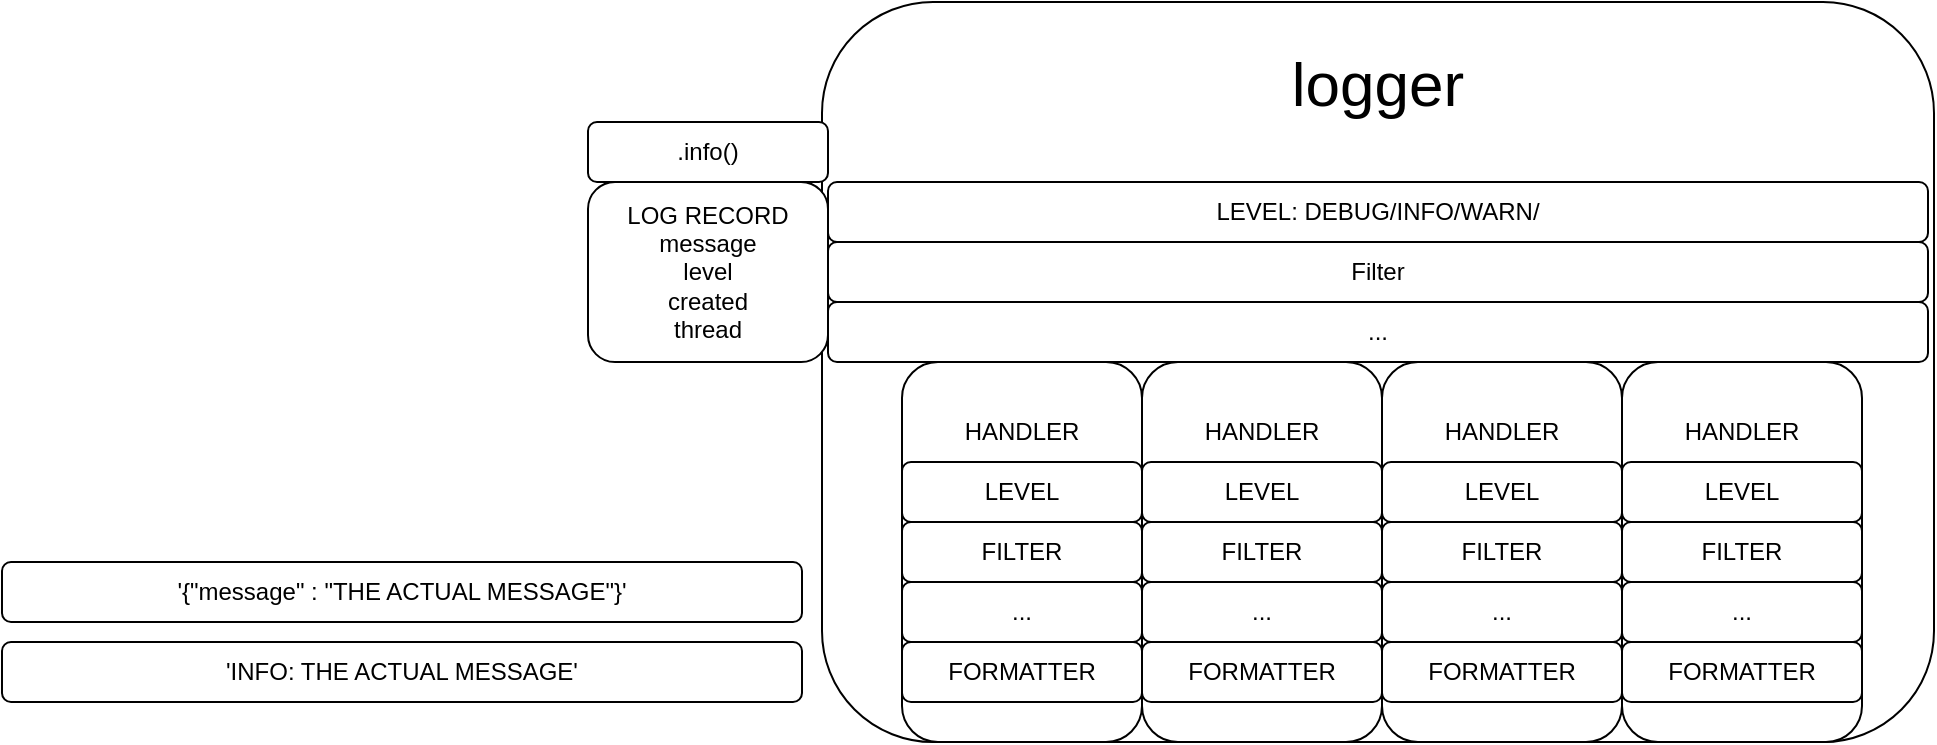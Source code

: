 <mxfile version="24.2.0" type="github">
  <diagram name="第 1 页" id="hVsTRFt6PsPFNjRw-0qI">
    <mxGraphModel dx="1781" dy="529" grid="1" gridSize="10" guides="1" tooltips="1" connect="1" arrows="1" fold="1" page="1" pageScale="1" pageWidth="827" pageHeight="1169" math="0" shadow="0">
      <root>
        <mxCell id="0" />
        <mxCell id="1" parent="0" />
        <mxCell id="XfbZHIazbiw-AA-MPqwa-1" value="" style="rounded=1;whiteSpace=wrap;html=1;" vertex="1" parent="1">
          <mxGeometry x="340" y="70" width="556" height="370" as="geometry" />
        </mxCell>
        <mxCell id="XfbZHIazbiw-AA-MPqwa-2" value="LEVEL: DEBUG/INFO/WARN/" style="rounded=1;whiteSpace=wrap;html=1;" vertex="1" parent="1">
          <mxGeometry x="343" y="160" width="550" height="30" as="geometry" />
        </mxCell>
        <mxCell id="XfbZHIazbiw-AA-MPqwa-3" value="Filter" style="rounded=1;whiteSpace=wrap;html=1;" vertex="1" parent="1">
          <mxGeometry x="343" y="190" width="550" height="30" as="geometry" />
        </mxCell>
        <mxCell id="XfbZHIazbiw-AA-MPqwa-4" value="..." style="rounded=1;whiteSpace=wrap;html=1;" vertex="1" parent="1">
          <mxGeometry x="343" y="220" width="550" height="30" as="geometry" />
        </mxCell>
        <mxCell id="XfbZHIazbiw-AA-MPqwa-5" value="" style="rounded=1;whiteSpace=wrap;html=1;" vertex="1" parent="1">
          <mxGeometry x="380" y="250" width="120" height="190" as="geometry" />
        </mxCell>
        <mxCell id="XfbZHIazbiw-AA-MPqwa-6" value="" style="rounded=1;whiteSpace=wrap;html=1;" vertex="1" parent="1">
          <mxGeometry x="500" y="250" width="120" height="190" as="geometry" />
        </mxCell>
        <mxCell id="XfbZHIazbiw-AA-MPqwa-7" value="" style="rounded=1;whiteSpace=wrap;html=1;" vertex="1" parent="1">
          <mxGeometry x="620" y="250" width="120" height="190" as="geometry" />
        </mxCell>
        <mxCell id="XfbZHIazbiw-AA-MPqwa-8" value="" style="rounded=1;whiteSpace=wrap;html=1;" vertex="1" parent="1">
          <mxGeometry x="740" y="250" width="120" height="190" as="geometry" />
        </mxCell>
        <mxCell id="XfbZHIazbiw-AA-MPqwa-9" value="&lt;div&gt;LOG RECORD&lt;/div&gt;&lt;div&gt;message&lt;/div&gt;&lt;div&gt;level&lt;/div&gt;&lt;div&gt;created&lt;/div&gt;&lt;div&gt;thread&lt;br&gt;&lt;/div&gt;" style="rounded=1;whiteSpace=wrap;html=1;" vertex="1" parent="1">
          <mxGeometry x="223" y="160" width="120" height="90" as="geometry" />
        </mxCell>
        <mxCell id="XfbZHIazbiw-AA-MPqwa-10" value=".info()" style="rounded=1;whiteSpace=wrap;html=1;" vertex="1" parent="1">
          <mxGeometry x="223" y="130" width="120" height="30" as="geometry" />
        </mxCell>
        <mxCell id="XfbZHIazbiw-AA-MPqwa-11" value="&lt;p style=&quot;line-height: 110%; font-size: 13px;&quot;&gt;&lt;font style=&quot;font-size: 31px;&quot;&gt;logger&lt;/font&gt;&lt;/p&gt;" style="text;html=1;align=center;verticalAlign=middle;whiteSpace=wrap;rounded=0;" vertex="1" parent="1">
          <mxGeometry x="588" y="100" width="60" height="30" as="geometry" />
        </mxCell>
        <mxCell id="XfbZHIazbiw-AA-MPqwa-12" value="LEVEL" style="rounded=1;whiteSpace=wrap;html=1;" vertex="1" parent="1">
          <mxGeometry x="380" y="300" width="120" height="30" as="geometry" />
        </mxCell>
        <mxCell id="XfbZHIazbiw-AA-MPqwa-13" value="FILTER" style="rounded=1;whiteSpace=wrap;html=1;" vertex="1" parent="1">
          <mxGeometry x="380" y="330" width="120" height="30" as="geometry" />
        </mxCell>
        <mxCell id="XfbZHIazbiw-AA-MPqwa-14" value="..." style="rounded=1;whiteSpace=wrap;html=1;" vertex="1" parent="1">
          <mxGeometry x="380" y="360" width="120" height="30" as="geometry" />
        </mxCell>
        <mxCell id="XfbZHIazbiw-AA-MPqwa-16" value="FORMATTER" style="rounded=1;whiteSpace=wrap;html=1;" vertex="1" parent="1">
          <mxGeometry x="380" y="390" width="120" height="30" as="geometry" />
        </mxCell>
        <mxCell id="XfbZHIazbiw-AA-MPqwa-17" value="HANDLER" style="text;html=1;align=center;verticalAlign=middle;whiteSpace=wrap;rounded=0;" vertex="1" parent="1">
          <mxGeometry x="410" y="270" width="60" height="30" as="geometry" />
        </mxCell>
        <mxCell id="XfbZHIazbiw-AA-MPqwa-18" value="LEVEL" style="rounded=1;whiteSpace=wrap;html=1;" vertex="1" parent="1">
          <mxGeometry x="500" y="300" width="120" height="30" as="geometry" />
        </mxCell>
        <mxCell id="XfbZHIazbiw-AA-MPqwa-19" value="FILTER" style="rounded=1;whiteSpace=wrap;html=1;" vertex="1" parent="1">
          <mxGeometry x="500" y="330" width="120" height="30" as="geometry" />
        </mxCell>
        <mxCell id="XfbZHIazbiw-AA-MPqwa-20" value="..." style="rounded=1;whiteSpace=wrap;html=1;" vertex="1" parent="1">
          <mxGeometry x="500" y="360" width="120" height="30" as="geometry" />
        </mxCell>
        <mxCell id="XfbZHIazbiw-AA-MPqwa-21" value="FORMATTER" style="rounded=1;whiteSpace=wrap;html=1;" vertex="1" parent="1">
          <mxGeometry x="500" y="390" width="120" height="30" as="geometry" />
        </mxCell>
        <mxCell id="XfbZHIazbiw-AA-MPqwa-22" value="HANDLER" style="text;html=1;align=center;verticalAlign=middle;whiteSpace=wrap;rounded=0;" vertex="1" parent="1">
          <mxGeometry x="530" y="270" width="60" height="30" as="geometry" />
        </mxCell>
        <mxCell id="XfbZHIazbiw-AA-MPqwa-23" value="LEVEL" style="rounded=1;whiteSpace=wrap;html=1;" vertex="1" parent="1">
          <mxGeometry x="620" y="300" width="120" height="30" as="geometry" />
        </mxCell>
        <mxCell id="XfbZHIazbiw-AA-MPqwa-24" value="FILTER" style="rounded=1;whiteSpace=wrap;html=1;" vertex="1" parent="1">
          <mxGeometry x="620" y="330" width="120" height="30" as="geometry" />
        </mxCell>
        <mxCell id="XfbZHIazbiw-AA-MPqwa-25" value="..." style="rounded=1;whiteSpace=wrap;html=1;" vertex="1" parent="1">
          <mxGeometry x="620" y="360" width="120" height="30" as="geometry" />
        </mxCell>
        <mxCell id="XfbZHIazbiw-AA-MPqwa-26" value="FORMATTER" style="rounded=1;whiteSpace=wrap;html=1;" vertex="1" parent="1">
          <mxGeometry x="620" y="390" width="120" height="30" as="geometry" />
        </mxCell>
        <mxCell id="XfbZHIazbiw-AA-MPqwa-27" value="HANDLER" style="text;html=1;align=center;verticalAlign=middle;whiteSpace=wrap;rounded=0;" vertex="1" parent="1">
          <mxGeometry x="650" y="270" width="60" height="30" as="geometry" />
        </mxCell>
        <mxCell id="XfbZHIazbiw-AA-MPqwa-34" value="LEVEL" style="rounded=1;whiteSpace=wrap;html=1;" vertex="1" parent="1">
          <mxGeometry x="740" y="300" width="120" height="30" as="geometry" />
        </mxCell>
        <mxCell id="XfbZHIazbiw-AA-MPqwa-35" value="FILTER" style="rounded=1;whiteSpace=wrap;html=1;" vertex="1" parent="1">
          <mxGeometry x="740" y="330" width="120" height="30" as="geometry" />
        </mxCell>
        <mxCell id="XfbZHIazbiw-AA-MPqwa-36" value="..." style="rounded=1;whiteSpace=wrap;html=1;" vertex="1" parent="1">
          <mxGeometry x="740" y="360" width="120" height="30" as="geometry" />
        </mxCell>
        <mxCell id="XfbZHIazbiw-AA-MPqwa-37" value="FORMATTER" style="rounded=1;whiteSpace=wrap;html=1;" vertex="1" parent="1">
          <mxGeometry x="740" y="390" width="120" height="30" as="geometry" />
        </mxCell>
        <mxCell id="XfbZHIazbiw-AA-MPqwa-38" value="HANDLER" style="text;html=1;align=center;verticalAlign=middle;whiteSpace=wrap;rounded=0;" vertex="1" parent="1">
          <mxGeometry x="770" y="270" width="60" height="30" as="geometry" />
        </mxCell>
        <mxCell id="XfbZHIazbiw-AA-MPqwa-39" value="&#39;{&quot;message&quot; : &quot;THE ACTUAL MESSAGE&quot;}&#39;" style="rounded=1;whiteSpace=wrap;html=1;" vertex="1" parent="1">
          <mxGeometry x="-70" y="350" width="400" height="30" as="geometry" />
        </mxCell>
        <mxCell id="XfbZHIazbiw-AA-MPqwa-40" value="&#39;INFO: THE ACTUAL MESSAGE&#39;" style="rounded=1;whiteSpace=wrap;html=1;" vertex="1" parent="1">
          <mxGeometry x="-70" y="390" width="400" height="30" as="geometry" />
        </mxCell>
      </root>
    </mxGraphModel>
  </diagram>
</mxfile>

